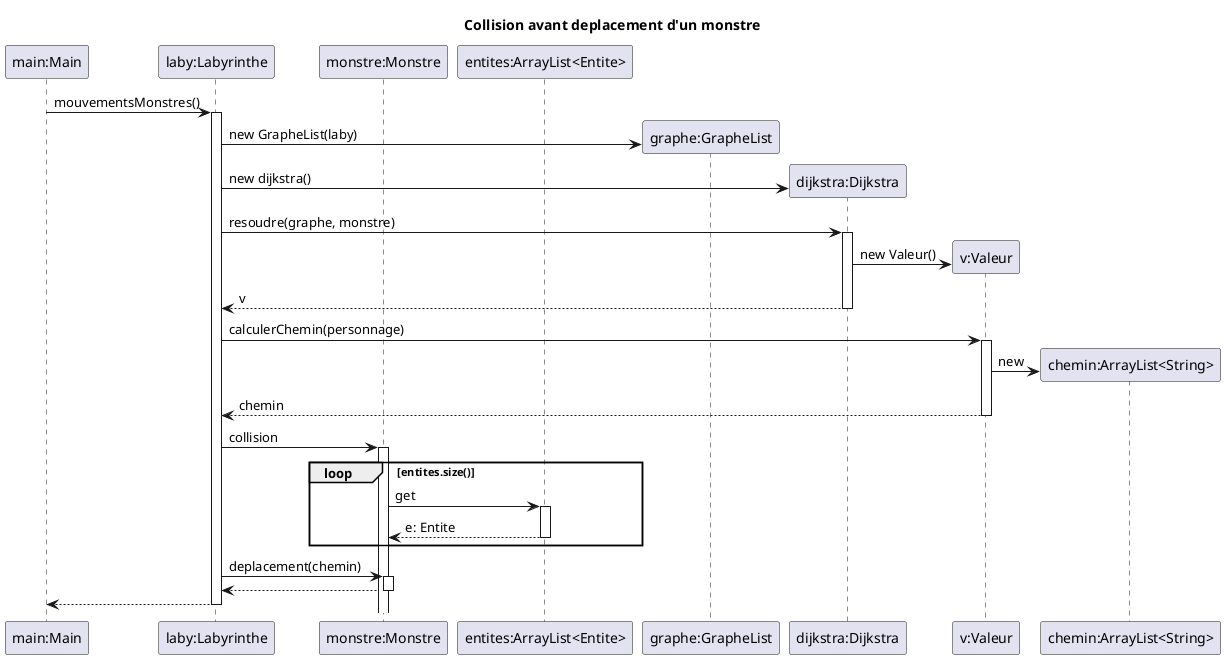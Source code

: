 @startuml
title Collision avant deplacement d'un monstre

participant "main:Main" as main
participant "laby:Labyrinthe" as laby
participant "monstre:Monstre" as monstre
participant "entites:ArrayList<Entite>" as entites


main -> laby: mouvementsMonstres()
activate laby
create "graphe:GrapheList" as graphe
laby -> graphe: new GrapheList(laby)
create "dijkstra:Dijkstra" as dijkstra
laby -> dijkstra: new dijkstra()

laby -> dijkstra: resoudre(graphe, monstre)
activate dijkstra
create "v:Valeur" as v
dijkstra -> v: new Valeur()
dijkstra --> laby: v
deactivate dijkstra

laby -> v: calculerChemin(personnage)
activate v
create "chemin:ArrayList<String>" as chemin
v -> chemin: new
v --> laby: chemin
deactivate v

laby -> monstre: collision
activate monstre
loop entites.size()
    monstre -> entites: get
    activate entites
    entites --> monstre: e: Entite
    deactivate entites
end

laby -> monstre: deplacement(chemin)
activate monstre
monstre --> laby
deactivate monstre

laby --> main
deactivate laby

@enduml